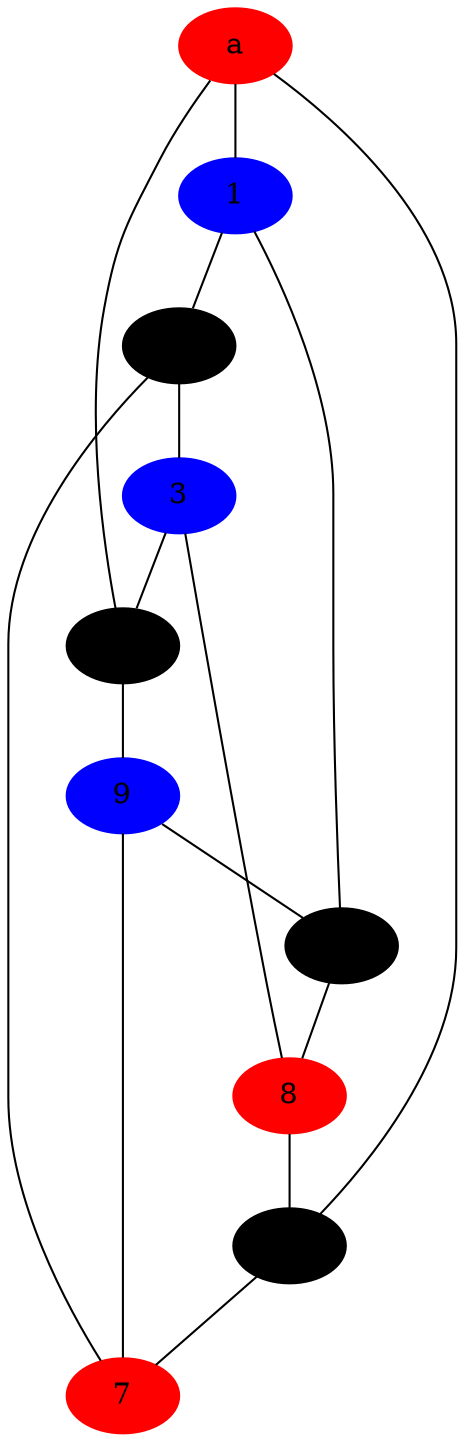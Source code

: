 graph Petersen {
	node [color=white,
		 style=filled
	];
	a	 [color="red"];
	1	 [color="blue"];
	a -- 1;
	5	 [color="#000001"];
	a -- 5;
	2	 [color="#000001"];
	1 -- 2;
	6	 [color="#000001"];
	1 -- 6;
	3	 [color="blue"];
	2 -- 3;
	7	 [color="red"];
	2 -- 7;
	4	 [color="#000001"];
	3 -- 4;
	8	 [color="red"];
	3 -- 8;
	4 -- a;
	9	 [color="blue"];
	4 -- 9;
	5 -- 7;
	6 -- 8;
	7 -- 9;
	8 -- 5;
	9 -- 6;
}

